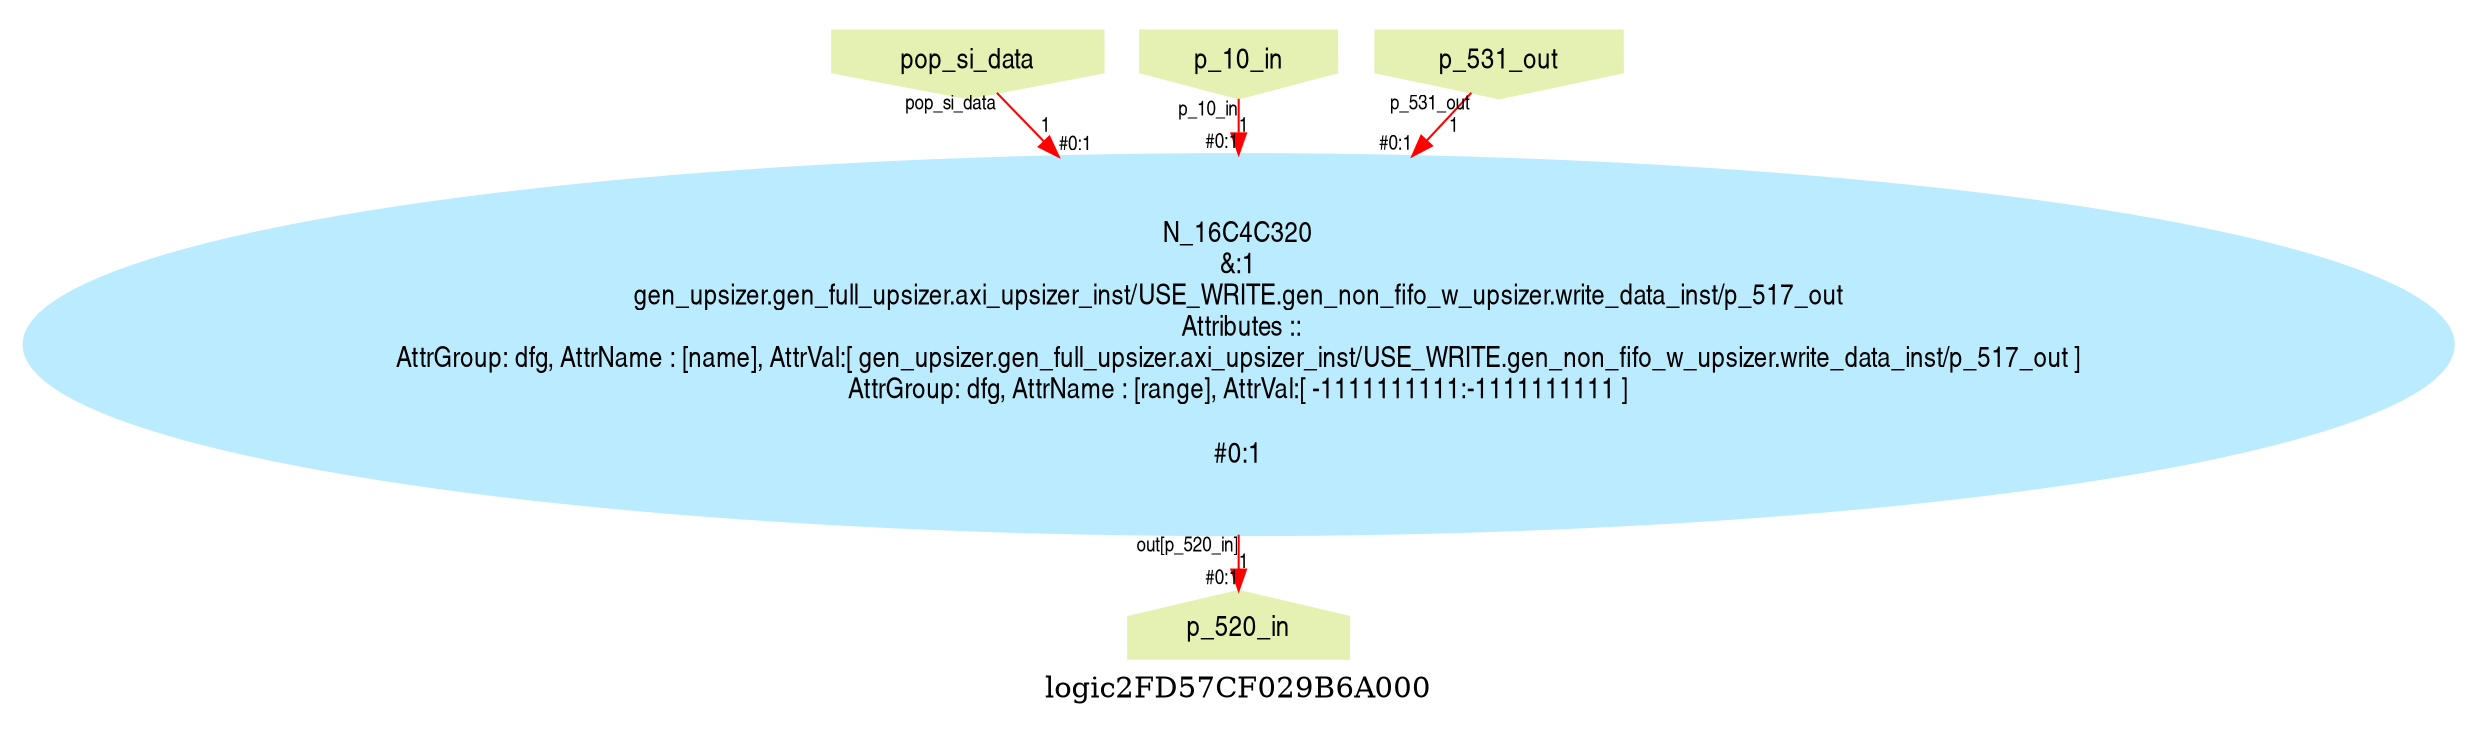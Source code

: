 digraph logic2FD57CF029B6A000 {
graph [label="logic2FD57CF029B6A000", margin="0.1,0.1", size="100,100", ranksep=0.1, splines=true];
node [style=filled, color="#ffee80", fontname=helveticanarrow];
edge [color="#ff0000", fontsize=10, fontname=helveticanarrow];
{ rank = source;logic2FD57CF029B6A000_pop_si_data [label="pop_si_data", shape=invhouse, color="#e4f1b2"];
logic2FD57CF029B6A000_p_10_in [label="p_10_in", shape=invhouse, color="#e4f1b2"];
logic2FD57CF029B6A000_p_531_out [label="p_531_out", shape=invhouse, color="#e4f1b2"];
}
{ rank = sink;logic2FD57CF029B6A000_p_520_in [label="p_520_in", shape=house, color="#e4f1b2"];
}
N_16C4C320 [label="N_16C4C320\n&:1\ngen_upsizer.gen_full_upsizer.axi_upsizer_inst/USE_WRITE.gen_non_fifo_w_upsizer.write_data_inst/p_517_out\n Attributes ::\nAttrGroup: dfg, AttrName : [name], AttrVal:[ gen_upsizer.gen_full_upsizer.axi_upsizer_inst/USE_WRITE.gen_non_fifo_w_upsizer.write_data_inst/p_517_out ]\nAttrGroup: dfg, AttrName : [range], AttrVal:[ -1111111111:-1111111111 ]\n\n#0:1\n", color="#bbebff"];
logic2FD57CF029B6A000_pop_si_data -> N_16C4C320 [label="1", taillabel=<pop_si_data>, headlabel=<P_1D717FB0>, headlabel=<#0:1>];
logic2FD57CF029B6A000_p_10_in -> N_16C4C320 [label="1", taillabel=<p_10_in>, headlabel=<B>, headlabel=<#0:1>];
logic2FD57CF029B6A000_p_531_out -> N_16C4C320 [label="1", taillabel=<p_531_out>, headlabel=<A>, headlabel=<#0:1>];
N_16C4C320 -> logic2FD57CF029B6A000_p_520_in [label="1", taillabel=<out[p_520_in]>, headlabel=<p_520_in>, headlabel=<#0:1>];
}
